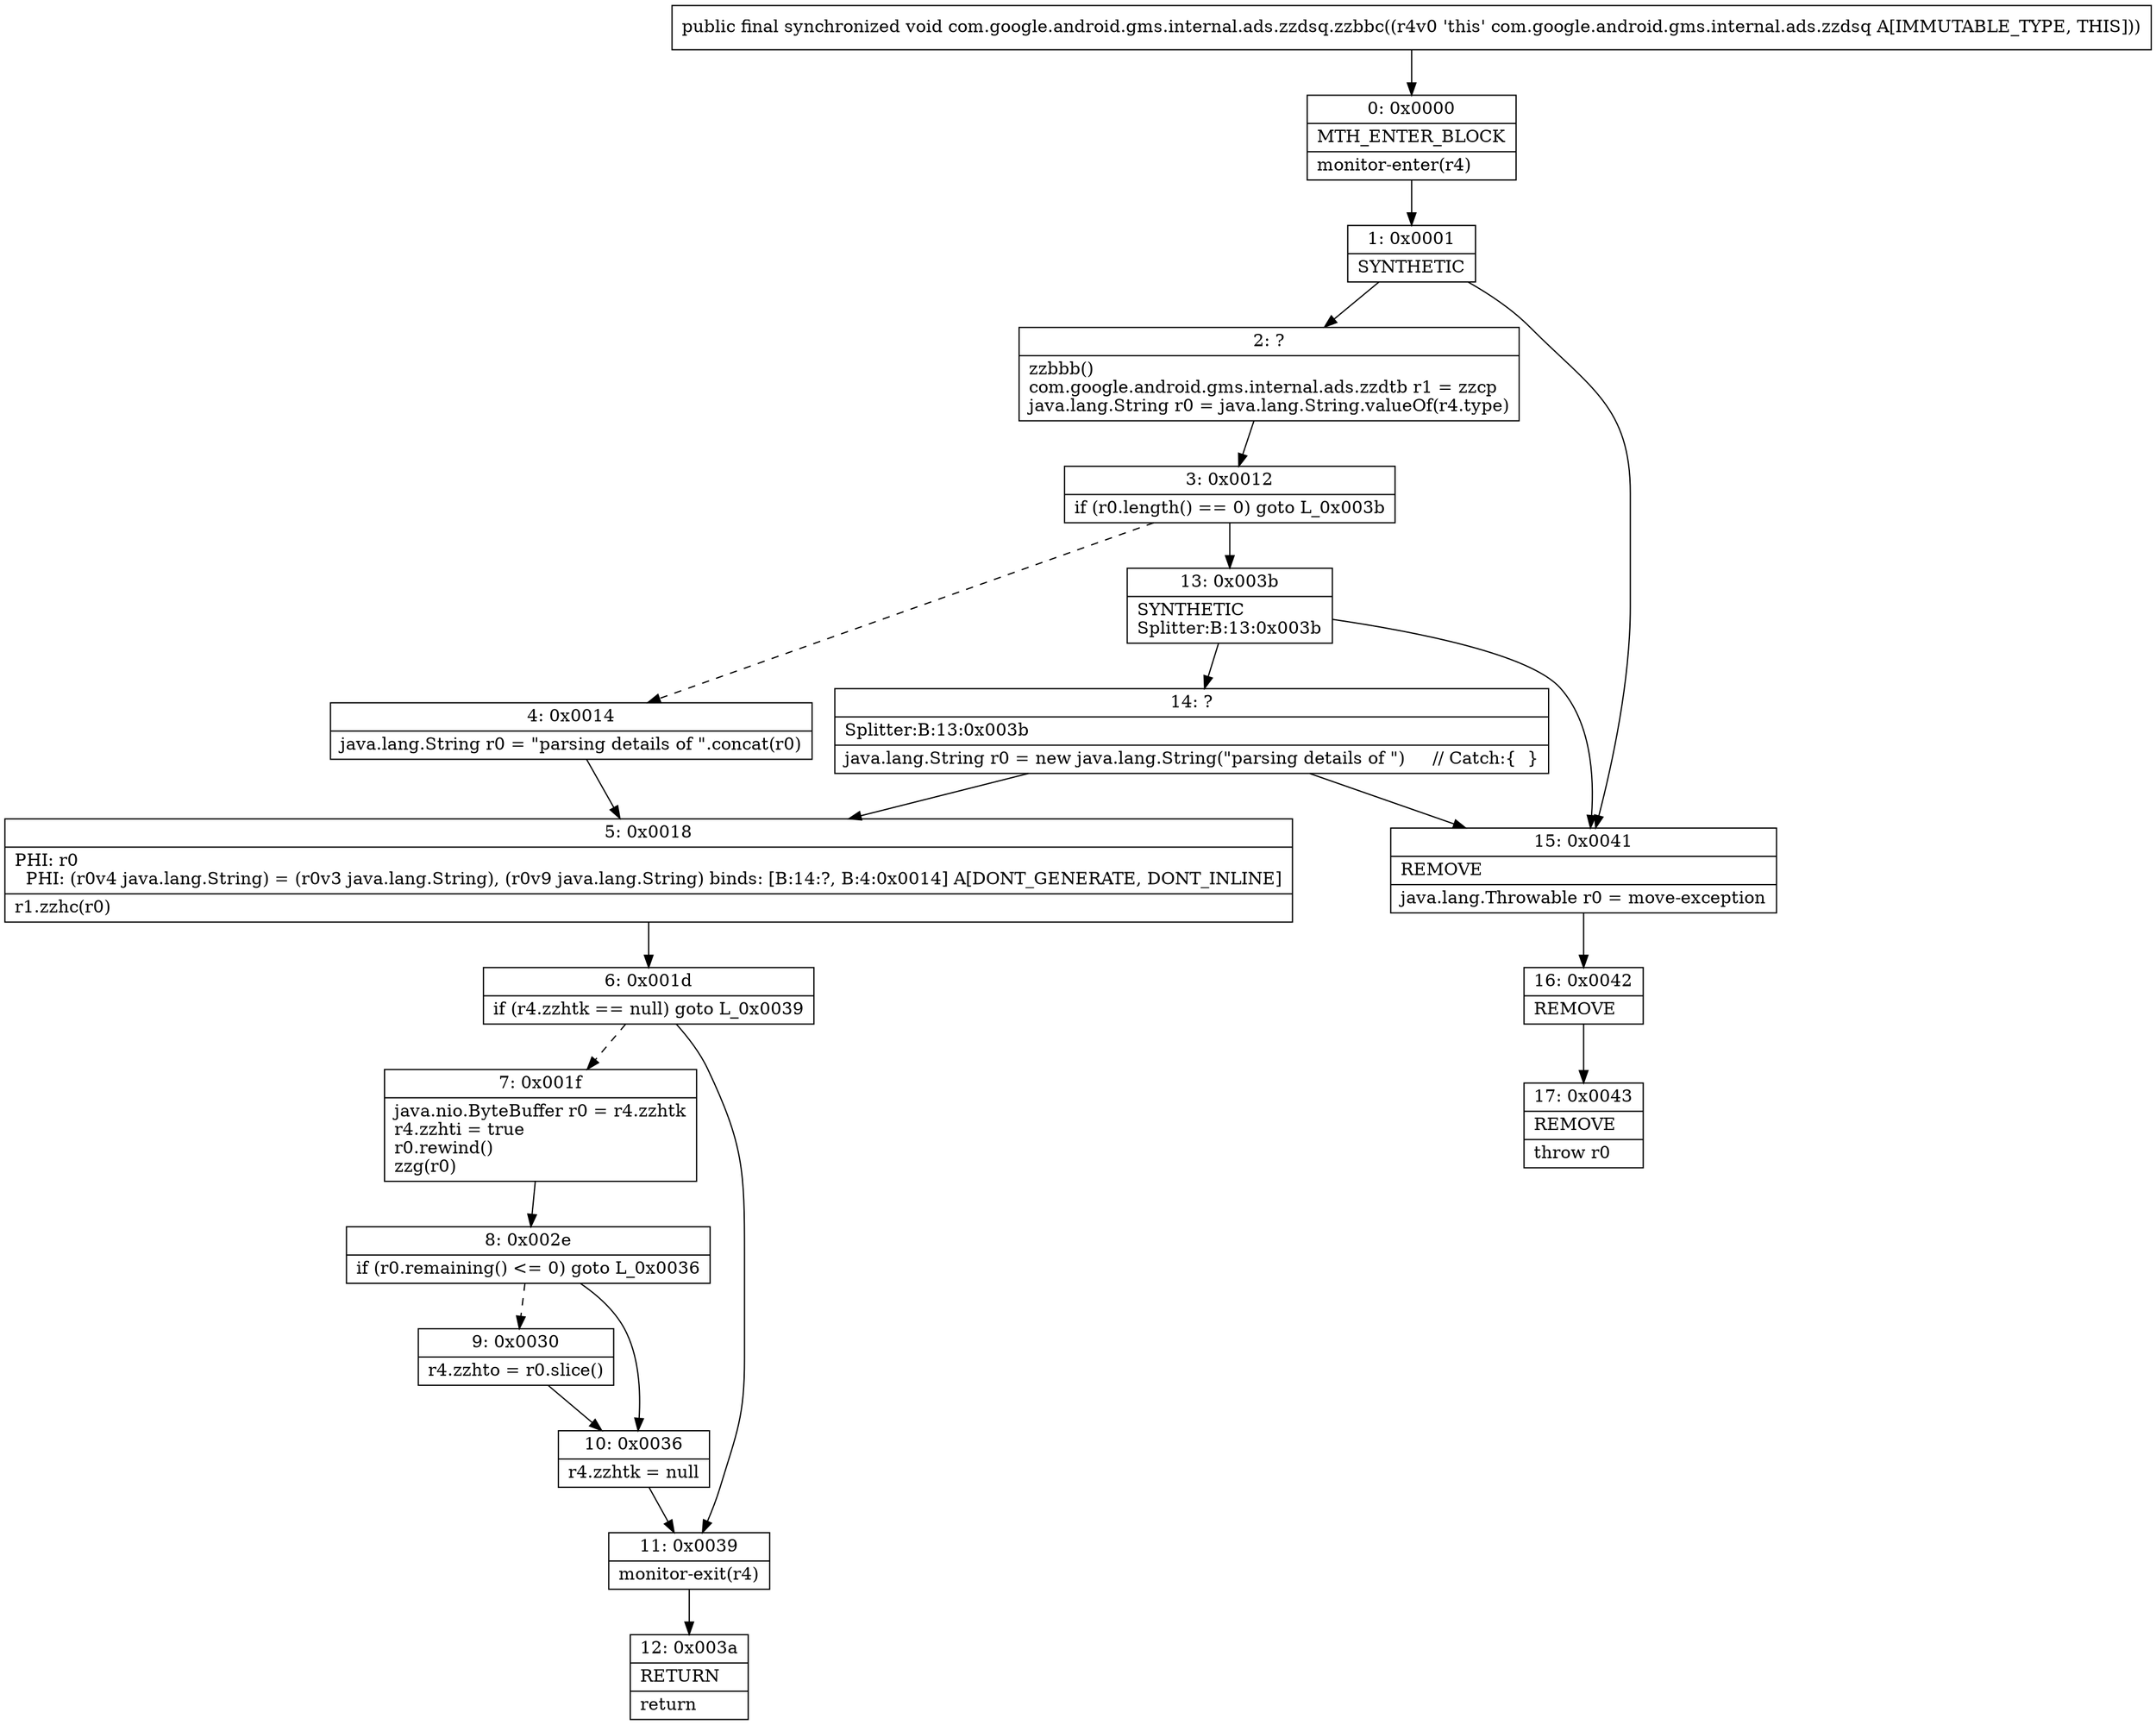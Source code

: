 digraph "CFG forcom.google.android.gms.internal.ads.zzdsq.zzbbc()V" {
Node_0 [shape=record,label="{0\:\ 0x0000|MTH_ENTER_BLOCK\l|monitor\-enter(r4)\l}"];
Node_1 [shape=record,label="{1\:\ 0x0001|SYNTHETIC\l}"];
Node_2 [shape=record,label="{2\:\ ?|zzbbb()\lcom.google.android.gms.internal.ads.zzdtb r1 = zzcp\ljava.lang.String r0 = java.lang.String.valueOf(r4.type)\l}"];
Node_3 [shape=record,label="{3\:\ 0x0012|if (r0.length() == 0) goto L_0x003b\l}"];
Node_4 [shape=record,label="{4\:\ 0x0014|java.lang.String r0 = \"parsing details of \".concat(r0)\l}"];
Node_5 [shape=record,label="{5\:\ 0x0018|PHI: r0 \l  PHI: (r0v4 java.lang.String) = (r0v3 java.lang.String), (r0v9 java.lang.String) binds: [B:14:?, B:4:0x0014] A[DONT_GENERATE, DONT_INLINE]\l|r1.zzhc(r0)\l}"];
Node_6 [shape=record,label="{6\:\ 0x001d|if (r4.zzhtk == null) goto L_0x0039\l}"];
Node_7 [shape=record,label="{7\:\ 0x001f|java.nio.ByteBuffer r0 = r4.zzhtk\lr4.zzhti = true\lr0.rewind()\lzzg(r0)\l}"];
Node_8 [shape=record,label="{8\:\ 0x002e|if (r0.remaining() \<= 0) goto L_0x0036\l}"];
Node_9 [shape=record,label="{9\:\ 0x0030|r4.zzhto = r0.slice()\l}"];
Node_10 [shape=record,label="{10\:\ 0x0036|r4.zzhtk = null\l}"];
Node_11 [shape=record,label="{11\:\ 0x0039|monitor\-exit(r4)\l}"];
Node_12 [shape=record,label="{12\:\ 0x003a|RETURN\l|return\l}"];
Node_13 [shape=record,label="{13\:\ 0x003b|SYNTHETIC\lSplitter:B:13:0x003b\l}"];
Node_14 [shape=record,label="{14\:\ ?|Splitter:B:13:0x003b\l|java.lang.String r0 = new java.lang.String(\"parsing details of \")     \/\/ Catch:\{  \}\l}"];
Node_15 [shape=record,label="{15\:\ 0x0041|REMOVE\l|java.lang.Throwable r0 = move\-exception\l}"];
Node_16 [shape=record,label="{16\:\ 0x0042|REMOVE\l}"];
Node_17 [shape=record,label="{17\:\ 0x0043|REMOVE\l|throw r0\l}"];
MethodNode[shape=record,label="{public final synchronized void com.google.android.gms.internal.ads.zzdsq.zzbbc((r4v0 'this' com.google.android.gms.internal.ads.zzdsq A[IMMUTABLE_TYPE, THIS])) }"];
MethodNode -> Node_0;
Node_0 -> Node_1;
Node_1 -> Node_2;
Node_1 -> Node_15;
Node_2 -> Node_3;
Node_3 -> Node_4[style=dashed];
Node_3 -> Node_13;
Node_4 -> Node_5;
Node_5 -> Node_6;
Node_6 -> Node_7[style=dashed];
Node_6 -> Node_11;
Node_7 -> Node_8;
Node_8 -> Node_9[style=dashed];
Node_8 -> Node_10;
Node_9 -> Node_10;
Node_10 -> Node_11;
Node_11 -> Node_12;
Node_13 -> Node_14;
Node_13 -> Node_15;
Node_14 -> Node_15;
Node_14 -> Node_5;
Node_15 -> Node_16;
Node_16 -> Node_17;
}

